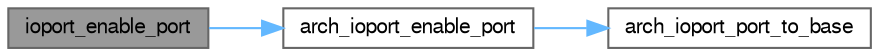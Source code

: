 digraph "ioport_enable_port"
{
 // LATEX_PDF_SIZE
  bgcolor="transparent";
  edge [fontname=FreeSans,fontsize=10,labelfontname=FreeSans,labelfontsize=10];
  node [fontname=FreeSans,fontsize=10,shape=box,height=0.2,width=0.4];
  rankdir="LR";
  Node1 [label="ioport_enable_port",height=0.2,width=0.4,color="gray40", fillcolor="grey60", style="filled", fontcolor="black",tooltip="Enable multiple pins in a single IOPORT port."];
  Node1 -> Node2 [color="steelblue1",style="solid"];
  Node2 [label="arch_ioport_enable_port",height=0.2,width=0.4,color="grey40", fillcolor="white", style="filled",URL="$ioport__pio_8h.html#aa6472a0ec5f81577b9cde2d59bc1fd24",tooltip=" "];
  Node2 -> Node3 [color="steelblue1",style="solid"];
  Node3 [label="arch_ioport_port_to_base",height=0.2,width=0.4,color="grey40", fillcolor="white", style="filled",URL="$ioport__pio_8h.html#ac2b01a65bf5686910b77f6b606497df2",tooltip=" "];
}
